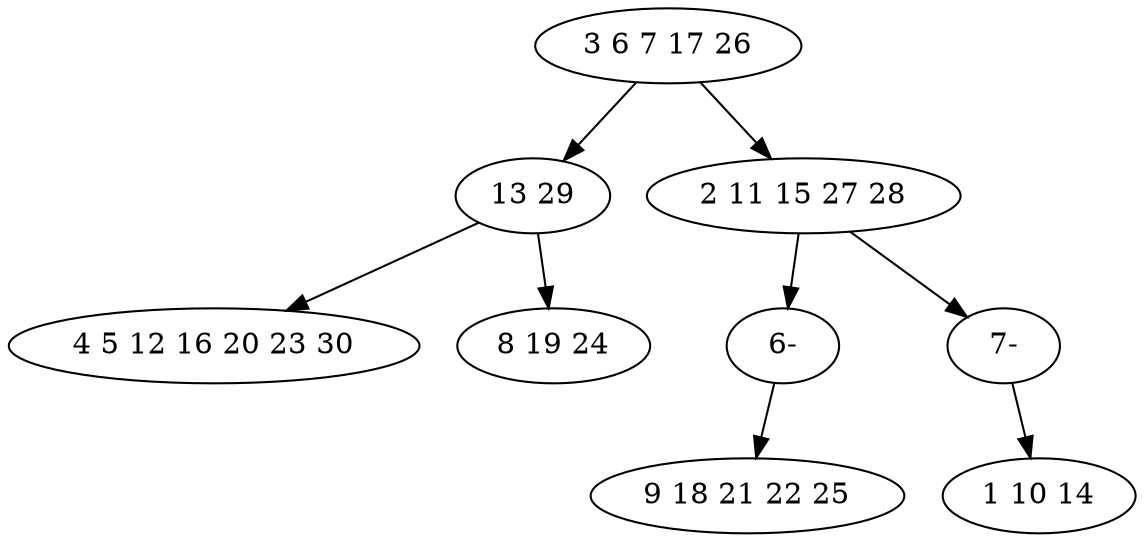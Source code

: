 digraph true_tree {
	"0" -> "1"
	"0" -> "2"
	"1" -> "3"
	"2" -> "8"
	"2" -> "7"
	"1" -> "6"
	"7" -> "5"
	"8" -> "4"
	"0" [label="3 6 7 17 26"];
	"1" [label="13 29"];
	"2" [label="2 11 15 27 28"];
	"3" [label="4 5 12 16 20 23 30"];
	"4" [label="9 18 21 22 25"];
	"5" [label="1 10 14"];
	"6" [label="8 19 24"];
	"7" [label="7-"];
	"8" [label="6-"];
}

